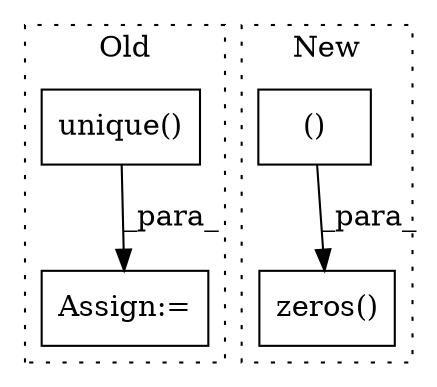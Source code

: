 digraph G {
subgraph cluster0 {
1 [label="unique()" a="75" s="5625,5652" l="10,1" shape="box"];
3 [label="Assign:=" a="68" s="5614" l="3" shape="box"];
label = "Old";
style="dotted";
}
subgraph cluster1 {
2 [label="()" a="54" s="5625" l="29" shape="box"];
4 [label="zeros()" a="75" s="5604,5655" l="12,1" shape="box"];
label = "New";
style="dotted";
}
1 -> 3 [label="_para_"];
2 -> 4 [label="_para_"];
}